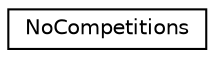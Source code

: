 digraph "Graphical Class Hierarchy"
{
 // LATEX_PDF_SIZE
  edge [fontname="Helvetica",fontsize="10",labelfontname="Helvetica",labelfontsize="10"];
  node [fontname="Helvetica",fontsize="10",shape=record];
  rankdir="LR";
  Node0 [label="NoCompetitions",height=0.2,width=0.4,color="black", fillcolor="white", style="filled",URL="$class_no_competitions.html",tooltip=" "];
}
